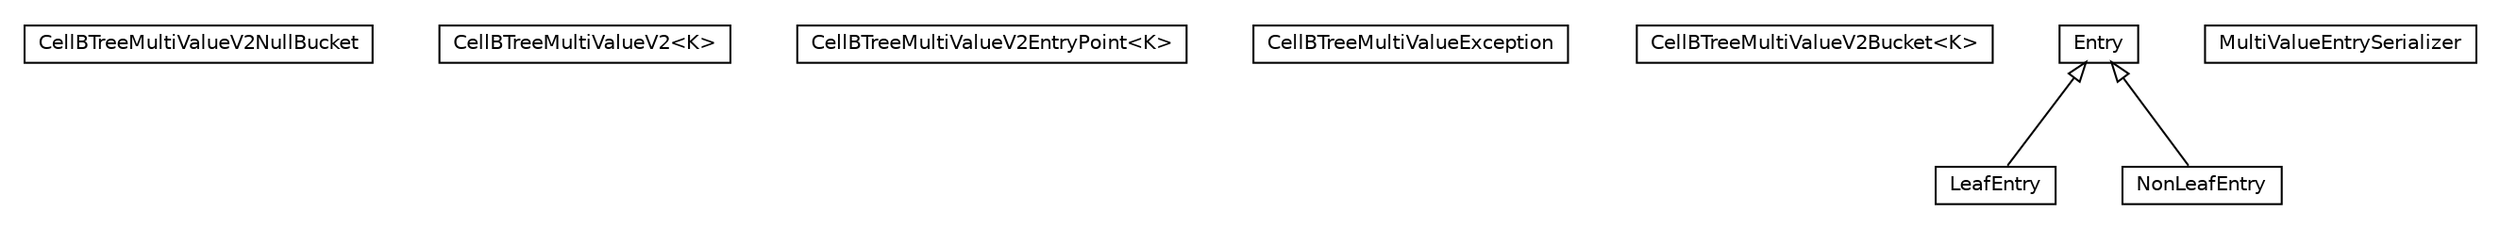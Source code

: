 #!/usr/local/bin/dot
#
# Class diagram 
# Generated by UMLGraph version R5_6-24-gf6e263 (http://www.umlgraph.org/)
#

digraph G {
	edge [fontname="Helvetica",fontsize=10,labelfontname="Helvetica",labelfontsize=10];
	node [fontname="Helvetica",fontsize=10,shape=plaintext];
	nodesep=0.25;
	ranksep=0.5;
	// com.orientechnologies.orient.core.storage.index.sbtree.multivalue.v2.CellBTreeMultiValueV2NullBucket
	c345143 [label=<<table title="com.orientechnologies.orient.core.storage.index.sbtree.multivalue.v2.CellBTreeMultiValueV2NullBucket" border="0" cellborder="1" cellspacing="0" cellpadding="2" port="p" href="./CellBTreeMultiValueV2NullBucket.html">
		<tr><td><table border="0" cellspacing="0" cellpadding="1">
<tr><td align="center" balign="center"> CellBTreeMultiValueV2NullBucket </td></tr>
		</table></td></tr>
		</table>>, URL="./CellBTreeMultiValueV2NullBucket.html", fontname="Helvetica", fontcolor="black", fontsize=10.0];
	// com.orientechnologies.orient.core.storage.index.sbtree.multivalue.v2.CellBTreeMultiValueV2<K>
	c345144 [label=<<table title="com.orientechnologies.orient.core.storage.index.sbtree.multivalue.v2.CellBTreeMultiValueV2" border="0" cellborder="1" cellspacing="0" cellpadding="2" port="p" href="./CellBTreeMultiValueV2.html">
		<tr><td><table border="0" cellspacing="0" cellpadding="1">
<tr><td align="center" balign="center"> CellBTreeMultiValueV2&lt;K&gt; </td></tr>
		</table></td></tr>
		</table>>, URL="./CellBTreeMultiValueV2.html", fontname="Helvetica", fontcolor="black", fontsize=10.0];
	// com.orientechnologies.orient.core.storage.index.sbtree.multivalue.v2.CellBTreeMultiValueV2EntryPoint<K>
	c345145 [label=<<table title="com.orientechnologies.orient.core.storage.index.sbtree.multivalue.v2.CellBTreeMultiValueV2EntryPoint" border="0" cellborder="1" cellspacing="0" cellpadding="2" port="p" href="./CellBTreeMultiValueV2EntryPoint.html">
		<tr><td><table border="0" cellspacing="0" cellpadding="1">
<tr><td align="center" balign="center"> CellBTreeMultiValueV2EntryPoint&lt;K&gt; </td></tr>
		</table></td></tr>
		</table>>, URL="./CellBTreeMultiValueV2EntryPoint.html", fontname="Helvetica", fontcolor="black", fontsize=10.0];
	// com.orientechnologies.orient.core.storage.index.sbtree.multivalue.v2.CellBTreeMultiValueException
	c345146 [label=<<table title="com.orientechnologies.orient.core.storage.index.sbtree.multivalue.v2.CellBTreeMultiValueException" border="0" cellborder="1" cellspacing="0" cellpadding="2" port="p" href="./CellBTreeMultiValueException.html">
		<tr><td><table border="0" cellspacing="0" cellpadding="1">
<tr><td align="center" balign="center"> CellBTreeMultiValueException </td></tr>
		</table></td></tr>
		</table>>, URL="./CellBTreeMultiValueException.html", fontname="Helvetica", fontcolor="black", fontsize=10.0];
	// com.orientechnologies.orient.core.storage.index.sbtree.multivalue.v2.CellBTreeMultiValueV2Bucket<K>
	c345147 [label=<<table title="com.orientechnologies.orient.core.storage.index.sbtree.multivalue.v2.CellBTreeMultiValueV2Bucket" border="0" cellborder="1" cellspacing="0" cellpadding="2" port="p" href="./CellBTreeMultiValueV2Bucket.html">
		<tr><td><table border="0" cellspacing="0" cellpadding="1">
<tr><td align="center" balign="center"> CellBTreeMultiValueV2Bucket&lt;K&gt; </td></tr>
		</table></td></tr>
		</table>>, URL="./CellBTreeMultiValueV2Bucket.html", fontname="Helvetica", fontcolor="black", fontsize=10.0];
	// com.orientechnologies.orient.core.storage.index.sbtree.multivalue.v2.CellBTreeMultiValueV2Bucket.Entry
	c345148 [label=<<table title="com.orientechnologies.orient.core.storage.index.sbtree.multivalue.v2.CellBTreeMultiValueV2Bucket.Entry" border="0" cellborder="1" cellspacing="0" cellpadding="2" port="p" href="./CellBTreeMultiValueV2Bucket.Entry.html">
		<tr><td><table border="0" cellspacing="0" cellpadding="1">
<tr><td align="center" balign="center"> Entry </td></tr>
		</table></td></tr>
		</table>>, URL="./CellBTreeMultiValueV2Bucket.Entry.html", fontname="Helvetica", fontcolor="black", fontsize=10.0];
	// com.orientechnologies.orient.core.storage.index.sbtree.multivalue.v2.CellBTreeMultiValueV2Bucket.LeafEntry
	c345149 [label=<<table title="com.orientechnologies.orient.core.storage.index.sbtree.multivalue.v2.CellBTreeMultiValueV2Bucket.LeafEntry" border="0" cellborder="1" cellspacing="0" cellpadding="2" port="p" href="./CellBTreeMultiValueV2Bucket.LeafEntry.html">
		<tr><td><table border="0" cellspacing="0" cellpadding="1">
<tr><td align="center" balign="center"> LeafEntry </td></tr>
		</table></td></tr>
		</table>>, URL="./CellBTreeMultiValueV2Bucket.LeafEntry.html", fontname="Helvetica", fontcolor="black", fontsize=10.0];
	// com.orientechnologies.orient.core.storage.index.sbtree.multivalue.v2.CellBTreeMultiValueV2Bucket.NonLeafEntry
	c345150 [label=<<table title="com.orientechnologies.orient.core.storage.index.sbtree.multivalue.v2.CellBTreeMultiValueV2Bucket.NonLeafEntry" border="0" cellborder="1" cellspacing="0" cellpadding="2" port="p" href="./CellBTreeMultiValueV2Bucket.NonLeafEntry.html">
		<tr><td><table border="0" cellspacing="0" cellpadding="1">
<tr><td align="center" balign="center"> NonLeafEntry </td></tr>
		</table></td></tr>
		</table>>, URL="./CellBTreeMultiValueV2Bucket.NonLeafEntry.html", fontname="Helvetica", fontcolor="black", fontsize=10.0];
	// com.orientechnologies.orient.core.storage.index.sbtree.multivalue.v2.MultiValueEntrySerializer
	c345151 [label=<<table title="com.orientechnologies.orient.core.storage.index.sbtree.multivalue.v2.MultiValueEntrySerializer" border="0" cellborder="1" cellspacing="0" cellpadding="2" port="p" href="./MultiValueEntrySerializer.html">
		<tr><td><table border="0" cellspacing="0" cellpadding="1">
<tr><td align="center" balign="center"> MultiValueEntrySerializer </td></tr>
		</table></td></tr>
		</table>>, URL="./MultiValueEntrySerializer.html", fontname="Helvetica", fontcolor="black", fontsize=10.0];
	//com.orientechnologies.orient.core.storage.index.sbtree.multivalue.v2.CellBTreeMultiValueV2Bucket.LeafEntry extends com.orientechnologies.orient.core.storage.index.sbtree.multivalue.v2.CellBTreeMultiValueV2Bucket.Entry
	c345148:p -> c345149:p [dir=back,arrowtail=empty];
	//com.orientechnologies.orient.core.storage.index.sbtree.multivalue.v2.CellBTreeMultiValueV2Bucket.NonLeafEntry extends com.orientechnologies.orient.core.storage.index.sbtree.multivalue.v2.CellBTreeMultiValueV2Bucket.Entry
	c345148:p -> c345150:p [dir=back,arrowtail=empty];
}

